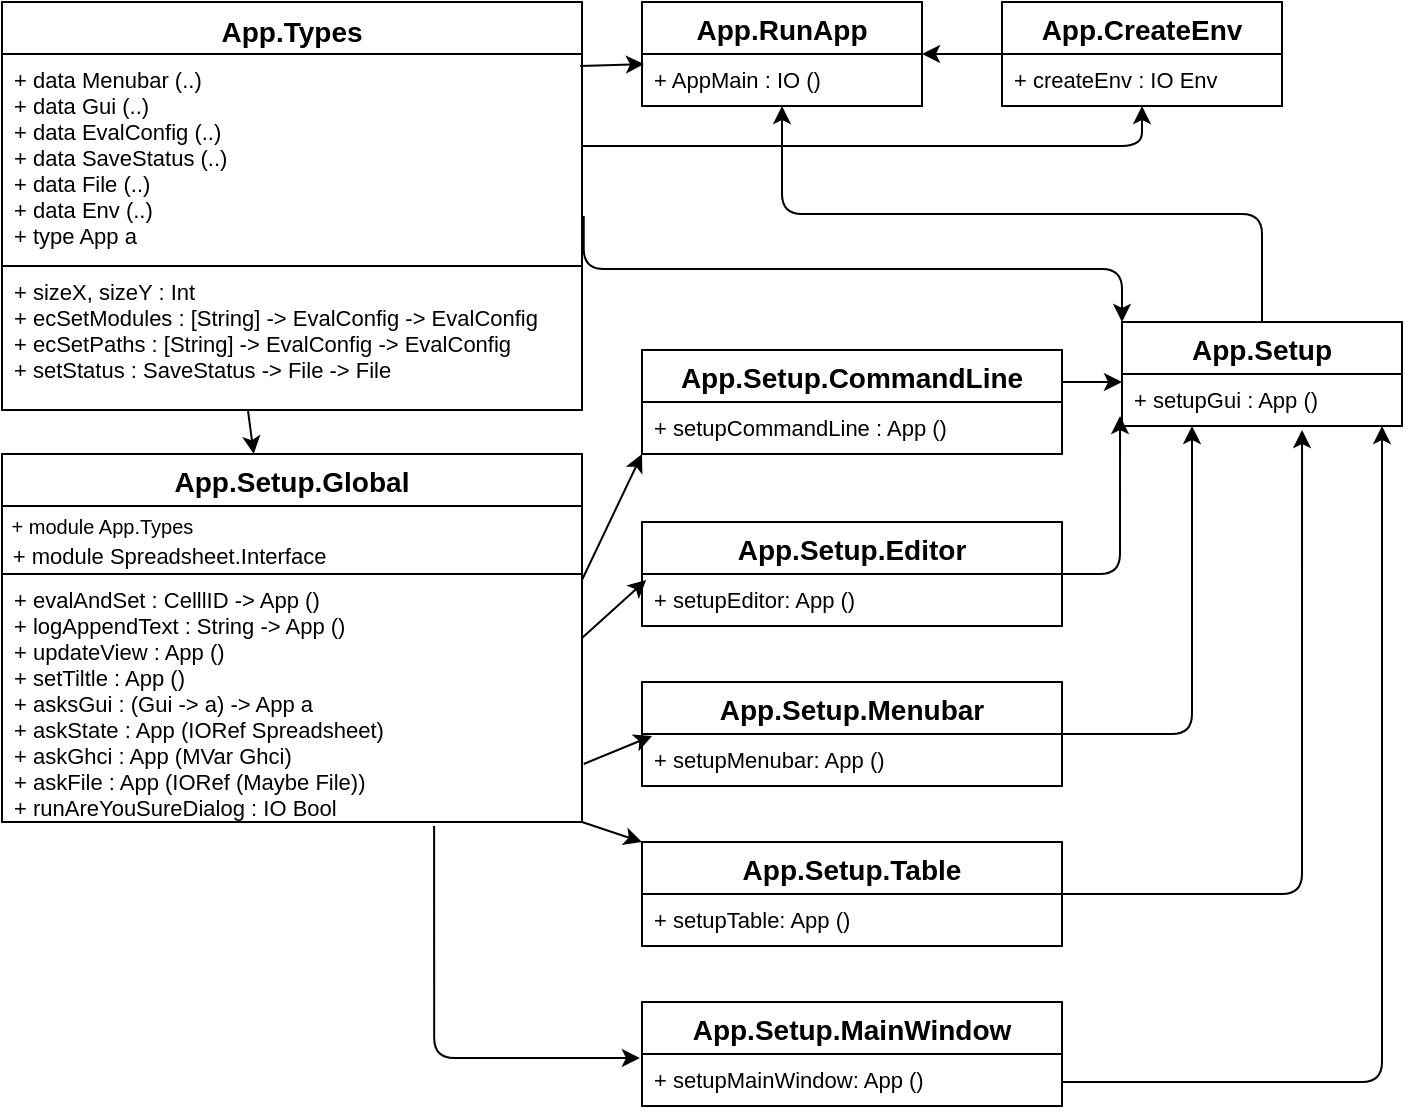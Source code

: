 <mxfile version="14.6.11" type="device"><diagram id="msV7ohr9bbLs2x8dFVa2" name="Page-1"><mxGraphModel dx="1422" dy="735" grid="1" gridSize="10" guides="1" tooltips="1" connect="1" arrows="1" fold="1" page="1" pageScale="1" pageWidth="850" pageHeight="1100" math="0" shadow="0"><root><mxCell id="0"/><mxCell id="1" parent="0"/><mxCell id="2CArws-_pxUyzzDhItjf-1" value="App.Types" style="swimlane;fontStyle=1;align=center;verticalAlign=top;childLayout=stackLayout;horizontal=1;startSize=26;horizontalStack=0;resizeParent=1;resizeParentMax=0;resizeLast=0;collapsible=1;marginBottom=0;rounded=0;fontSize=14;strokeColor=#000000;strokeWidth=1;" parent="1" vertex="1"><mxGeometry x="40" y="40" width="290" height="204" as="geometry"/></mxCell><mxCell id="2CArws-_pxUyzzDhItjf-2" value="+ data Menubar (..)&#xA;+ data Gui (..)&#xA;+ data EvalConfig (..)&#xA;+ data SaveStatus (..)&#xA;+ data File (..)&#xA;+ data Env (..)&#xA;+ type App a&#xA;&#xA;&#xA;" style="text;strokeColor=none;fillColor=none;align=left;verticalAlign=top;spacingLeft=4;spacingRight=4;overflow=hidden;rotatable=0;points=[[0,0.5],[1,0.5]];portConstraint=eastwest;fontSize=11;" parent="2CArws-_pxUyzzDhItjf-1" vertex="1"><mxGeometry y="26" width="290" height="106" as="geometry"/></mxCell><mxCell id="2CArws-_pxUyzzDhItjf-4" value="+ sizeX, sizeY : Int&#xA;+ ecSetModules : [String] -&gt; EvalConfig -&gt; EvalConfig&#xA;+ ecSetPaths : [String] -&gt; EvalConfig -&gt; EvalConfig&#xA;+ setStatus : SaveStatus -&gt; File -&gt; File&#xA;" style="text;fillColor=none;align=left;verticalAlign=top;spacingLeft=4;spacingRight=4;overflow=hidden;rotatable=0;points=[[0,0.5],[1,0.5]];portConstraint=eastwest;fontSize=11;perimeterSpacing=0;strokeColor=#000000;" parent="2CArws-_pxUyzzDhItjf-1" vertex="1"><mxGeometry y="132" width="290" height="72" as="geometry"/></mxCell><mxCell id="2CArws-_pxUyzzDhItjf-5" value="App.Setup.Global" style="swimlane;fontStyle=1;childLayout=stackLayout;horizontal=1;startSize=26;fillColor=none;horizontalStack=0;resizeParent=1;resizeParentMax=0;resizeLast=0;collapsible=1;marginBottom=0;rounded=0;fontSize=14;strokeColor=#000000;strokeWidth=1;" parent="1" vertex="1"><mxGeometry x="40" y="266" width="290" height="184" as="geometry"><mxRectangle x="40" y="260" width="170" height="26" as="alternateBounds"/></mxGeometry></mxCell><mxCell id="2CArws-_pxUyzzDhItjf-32" value="&lt;div&gt;&lt;font size=&quot;1&quot;&gt;&amp;nbsp;+ module App.Types&lt;/font&gt;&lt;/div&gt;&amp;nbsp;&lt;font style=&quot;font-size: 11px&quot;&gt;+ module Spreadsheet.Interface&lt;/font&gt; " style="rounded=0;whiteSpace=wrap;html=1;strokeColor=#000000;align=left;" parent="2CArws-_pxUyzzDhItjf-5" vertex="1"><mxGeometry y="26" width="290" height="34" as="geometry"/></mxCell><mxCell id="2CArws-_pxUyzzDhItjf-6" value="+ evalAndSet : CelllID -&gt; App ()&#xA;+ logAppendText : String -&gt; App ()&#xA;+ updateView : App ()&#xA;+ setTiltle : App ()&#xA;+ asksGui : (Gui -&gt; a) -&gt; App a&#xA;+ askState : App (IORef Spreadsheet)&#xA;+ askGhci : App (MVar Ghci)&#xA;+ askFile : App (IORef (Maybe File))&#xA; + runAreYouSureDialog : IO Bool &#xA;" style="text;strokeColor=none;fillColor=none;align=left;verticalAlign=top;spacingLeft=4;spacingRight=4;overflow=hidden;rotatable=0;points=[[0,0.5],[1,0.5]];portConstraint=eastwest;fontSize=11;" parent="2CArws-_pxUyzzDhItjf-5" vertex="1"><mxGeometry y="60" width="290" height="124" as="geometry"/></mxCell><mxCell id="2CArws-_pxUyzzDhItjf-7" value="App.CreateEnv" style="swimlane;fontStyle=1;childLayout=stackLayout;horizontal=1;startSize=26;fillColor=none;horizontalStack=0;resizeParent=1;resizeParentMax=0;resizeLast=0;collapsible=1;marginBottom=0;rounded=0;fontSize=14;strokeColor=#000000;strokeWidth=1;" parent="1" vertex="1"><mxGeometry x="540" y="40" width="140" height="52" as="geometry"/></mxCell><mxCell id="2CArws-_pxUyzzDhItjf-8" value="+ createEnv : IO Env" style="text;strokeColor=none;fillColor=none;align=left;verticalAlign=top;spacingLeft=4;spacingRight=4;overflow=hidden;rotatable=0;points=[[0,0.5],[1,0.5]];portConstraint=eastwest;fontSize=11;" parent="2CArws-_pxUyzzDhItjf-7" vertex="1"><mxGeometry y="26" width="140" height="26" as="geometry"/></mxCell><mxCell id="2CArws-_pxUyzzDhItjf-9" value="App.RunApp" style="swimlane;fontStyle=1;childLayout=stackLayout;horizontal=1;startSize=26;fillColor=none;horizontalStack=0;resizeParent=1;resizeParentMax=0;resizeLast=0;collapsible=1;marginBottom=0;rounded=0;fontSize=14;strokeColor=#000000;strokeWidth=1;" parent="1" vertex="1"><mxGeometry x="360" y="40" width="140" height="52" as="geometry"/></mxCell><mxCell id="2CArws-_pxUyzzDhItjf-10" value="+ AppMain : IO ()" style="text;strokeColor=none;fillColor=none;align=left;verticalAlign=top;spacingLeft=4;spacingRight=4;overflow=hidden;rotatable=0;points=[[0,0.5],[1,0.5]];portConstraint=eastwest;fontSize=11;" parent="2CArws-_pxUyzzDhItjf-9" vertex="1"><mxGeometry y="26" width="140" height="26" as="geometry"/></mxCell><mxCell id="2CArws-_pxUyzzDhItjf-11" value="App.Setup" style="swimlane;fontStyle=1;childLayout=stackLayout;horizontal=1;startSize=26;fillColor=none;horizontalStack=0;resizeParent=1;resizeParentMax=0;resizeLast=0;collapsible=1;marginBottom=0;rounded=0;fontSize=14;strokeColor=#000000;strokeWidth=1;" parent="1" vertex="1"><mxGeometry x="600" y="200" width="140" height="52" as="geometry"/></mxCell><mxCell id="2CArws-_pxUyzzDhItjf-12" value="+ setupGui : App ()" style="text;strokeColor=none;fillColor=none;align=left;verticalAlign=top;spacingLeft=4;spacingRight=4;overflow=hidden;rotatable=0;points=[[0,0.5],[1,0.5]];portConstraint=eastwest;fontSize=11;" parent="2CArws-_pxUyzzDhItjf-11" vertex="1"><mxGeometry y="26" width="140" height="26" as="geometry"/></mxCell><mxCell id="2CArws-_pxUyzzDhItjf-13" value="App.Setup.CommandLine" style="swimlane;fontStyle=1;childLayout=stackLayout;horizontal=1;startSize=26;fillColor=none;horizontalStack=0;resizeParent=1;resizeParentMax=0;resizeLast=0;collapsible=1;marginBottom=0;rounded=0;fontSize=14;strokeColor=#000000;strokeWidth=1;" parent="1" vertex="1"><mxGeometry x="360" y="214" width="210" height="52" as="geometry"/></mxCell><mxCell id="2CArws-_pxUyzzDhItjf-14" value="+ setupCommandLine : App ()" style="text;strokeColor=none;fillColor=none;align=left;verticalAlign=top;spacingLeft=4;spacingRight=4;overflow=hidden;rotatable=0;points=[[0,0.5],[1,0.5]];portConstraint=eastwest;fontSize=11;" parent="2CArws-_pxUyzzDhItjf-13" vertex="1"><mxGeometry y="26" width="210" height="26" as="geometry"/></mxCell><mxCell id="2CArws-_pxUyzzDhItjf-15" value="App.Setup.Editor" style="swimlane;fontStyle=1;childLayout=stackLayout;horizontal=1;startSize=26;fillColor=none;horizontalStack=0;resizeParent=1;resizeParentMax=0;resizeLast=0;collapsible=1;marginBottom=0;rounded=0;fontSize=14;strokeColor=#000000;strokeWidth=1;" parent="1" vertex="1"><mxGeometry x="360" y="300" width="210" height="52" as="geometry"/></mxCell><mxCell id="2CArws-_pxUyzzDhItjf-16" value="+ setupEditor: App ()" style="text;strokeColor=none;fillColor=none;align=left;verticalAlign=top;spacingLeft=4;spacingRight=4;overflow=hidden;rotatable=0;points=[[0,0.5],[1,0.5]];portConstraint=eastwest;fontSize=11;" parent="2CArws-_pxUyzzDhItjf-15" vertex="1"><mxGeometry y="26" width="210" height="26" as="geometry"/></mxCell><mxCell id="2CArws-_pxUyzzDhItjf-17" value="App.Setup.Menubar" style="swimlane;fontStyle=1;childLayout=stackLayout;horizontal=1;startSize=26;fillColor=none;horizontalStack=0;resizeParent=1;resizeParentMax=0;resizeLast=0;collapsible=1;marginBottom=0;rounded=0;fontSize=14;strokeColor=#000000;strokeWidth=1;" parent="1" vertex="1"><mxGeometry x="360" y="380" width="210" height="52" as="geometry"/></mxCell><mxCell id="2CArws-_pxUyzzDhItjf-18" value="+ setupMenubar: App ()" style="text;strokeColor=none;fillColor=none;align=left;verticalAlign=top;spacingLeft=4;spacingRight=4;overflow=hidden;rotatable=0;points=[[0,0.5],[1,0.5]];portConstraint=eastwest;fontSize=11;" parent="2CArws-_pxUyzzDhItjf-17" vertex="1"><mxGeometry y="26" width="210" height="26" as="geometry"/></mxCell><mxCell id="2CArws-_pxUyzzDhItjf-19" value="App.Setup.Table" style="swimlane;fontStyle=1;childLayout=stackLayout;horizontal=1;startSize=26;fillColor=none;horizontalStack=0;resizeParent=1;resizeParentMax=0;resizeLast=0;collapsible=1;marginBottom=0;rounded=0;fontSize=14;strokeColor=#000000;strokeWidth=1;" parent="1" vertex="1"><mxGeometry x="360" y="460" width="210" height="52" as="geometry"/></mxCell><mxCell id="2CArws-_pxUyzzDhItjf-20" value="+ setupTable: App ()" style="text;strokeColor=none;fillColor=none;align=left;verticalAlign=top;spacingLeft=4;spacingRight=4;overflow=hidden;rotatable=0;points=[[0,0.5],[1,0.5]];portConstraint=eastwest;fontSize=11;" parent="2CArws-_pxUyzzDhItjf-19" vertex="1"><mxGeometry y="26" width="210" height="26" as="geometry"/></mxCell><mxCell id="2CArws-_pxUyzzDhItjf-21" value="" style="endArrow=classic;html=1;exitX=1;exitY=1;exitDx=0;exitDy=0;entryX=0;entryY=0;entryDx=0;entryDy=0;" parent="1" source="2CArws-_pxUyzzDhItjf-5" target="2CArws-_pxUyzzDhItjf-19" edge="1"><mxGeometry width="50" height="50" relative="1" as="geometry"><mxPoint x="400" y="420" as="sourcePoint"/><mxPoint x="450" y="370" as="targetPoint"/></mxGeometry></mxCell><mxCell id="2CArws-_pxUyzzDhItjf-22" value="" style="endArrow=classic;html=1;entryX=0.024;entryY=0.038;entryDx=0;entryDy=0;entryPerimeter=0;exitX=1.003;exitY=0.766;exitDx=0;exitDy=0;exitPerimeter=0;" parent="1" source="2CArws-_pxUyzzDhItjf-6" target="2CArws-_pxUyzzDhItjf-18" edge="1"><mxGeometry width="50" height="50" relative="1" as="geometry"><mxPoint x="400" y="420" as="sourcePoint"/><mxPoint x="450" y="370" as="targetPoint"/></mxGeometry></mxCell><mxCell id="2CArws-_pxUyzzDhItjf-23" value="" style="endArrow=classic;html=1;entryX=0.01;entryY=0.115;entryDx=0;entryDy=0;entryPerimeter=0;exitX=1;exitY=0.5;exitDx=0;exitDy=0;" parent="1" source="2CArws-_pxUyzzDhItjf-5" target="2CArws-_pxUyzzDhItjf-16" edge="1"><mxGeometry width="50" height="50" relative="1" as="geometry"><mxPoint x="400" y="420" as="sourcePoint"/><mxPoint x="450" y="370" as="targetPoint"/></mxGeometry></mxCell><mxCell id="2CArws-_pxUyzzDhItjf-24" value="" style="endArrow=classic;html=1;entryX=0;entryY=1;entryDx=0;entryDy=0;exitX=1;exitY=0.024;exitDx=0;exitDy=0;exitPerimeter=0;" parent="1" source="2CArws-_pxUyzzDhItjf-6" target="2CArws-_pxUyzzDhItjf-13" edge="1"><mxGeometry width="50" height="50" relative="1" as="geometry"><mxPoint x="400" y="420" as="sourcePoint"/><mxPoint x="450" y="370" as="targetPoint"/></mxGeometry></mxCell><mxCell id="2CArws-_pxUyzzDhItjf-25" value="" style="endArrow=classic;html=1;entryX=0;entryY=0.154;entryDx=0;entryDy=0;entryPerimeter=0;" parent="1" target="2CArws-_pxUyzzDhItjf-12" edge="1"><mxGeometry width="50" height="50" relative="1" as="geometry"><mxPoint x="570" y="230" as="sourcePoint"/><mxPoint x="450" y="370" as="targetPoint"/></mxGeometry></mxCell><mxCell id="2CArws-_pxUyzzDhItjf-26" value="" style="edgeStyle=segmentEdgeStyle;endArrow=classic;html=1;exitX=0.99;exitY=0;exitDx=0;exitDy=0;exitPerimeter=0;entryX=-0.007;entryY=0.808;entryDx=0;entryDy=0;entryPerimeter=0;" parent="1" source="2CArws-_pxUyzzDhItjf-16" target="2CArws-_pxUyzzDhItjf-12" edge="1"><mxGeometry width="50" height="50" relative="1" as="geometry"><mxPoint x="600" y="302" as="sourcePoint"/><mxPoint x="650" y="252" as="targetPoint"/></mxGeometry></mxCell><mxCell id="2CArws-_pxUyzzDhItjf-27" value="" style="edgeStyle=segmentEdgeStyle;endArrow=classic;html=1;entryX=0.25;entryY=1;entryDx=0;entryDy=0;entryPerimeter=0;exitX=1;exitY=0.5;exitDx=0;exitDy=0;" parent="1" source="2CArws-_pxUyzzDhItjf-17" target="2CArws-_pxUyzzDhItjf-12" edge="1"><mxGeometry width="50" height="50" relative="1" as="geometry"><mxPoint x="400" y="420" as="sourcePoint"/><mxPoint x="450" y="370" as="targetPoint"/></mxGeometry></mxCell><mxCell id="2CArws-_pxUyzzDhItjf-28" value="" style="edgeStyle=segmentEdgeStyle;endArrow=classic;html=1;exitX=1;exitY=0.5;exitDx=0;exitDy=0;entryX=0.643;entryY=1.077;entryDx=0;entryDy=0;entryPerimeter=0;" parent="1" source="2CArws-_pxUyzzDhItjf-19" target="2CArws-_pxUyzzDhItjf-12" edge="1"><mxGeometry width="50" height="50" relative="1" as="geometry"><mxPoint x="590" y="460" as="sourcePoint"/><mxPoint x="640" y="410" as="targetPoint"/></mxGeometry></mxCell><mxCell id="2CArws-_pxUyzzDhItjf-29" value="" style="endArrow=classic;html=1;entryX=1;entryY=0.5;entryDx=0;entryDy=0;exitX=0.071;exitY=0;exitDx=0;exitDy=0;exitPerimeter=0;" parent="1" source="2CArws-_pxUyzzDhItjf-8" target="2CArws-_pxUyzzDhItjf-9" edge="1"><mxGeometry width="50" height="50" relative="1" as="geometry"><mxPoint x="400" y="420" as="sourcePoint"/><mxPoint x="450" y="370" as="targetPoint"/></mxGeometry></mxCell><mxCell id="2CArws-_pxUyzzDhItjf-30" value="" style="edgeStyle=elbowEdgeStyle;elbow=vertical;endArrow=classic;html=1;entryX=0.5;entryY=1;entryDx=0;entryDy=0;exitX=0.5;exitY=0;exitDx=0;exitDy=0;" parent="1" source="2CArws-_pxUyzzDhItjf-11" target="2CArws-_pxUyzzDhItjf-9" edge="1"><mxGeometry width="50" height="50" relative="1" as="geometry"><mxPoint x="510" y="190" as="sourcePoint"/><mxPoint x="560" y="140" as="targetPoint"/></mxGeometry></mxCell><mxCell id="2CArws-_pxUyzzDhItjf-33" value="" style="endArrow=classic;html=1;exitX=0.424;exitY=1;exitDx=0;exitDy=0;exitPerimeter=0;entryX=0.434;entryY=0;entryDx=0;entryDy=0;entryPerimeter=0;" parent="1" source="2CArws-_pxUyzzDhItjf-4" target="2CArws-_pxUyzzDhItjf-5" edge="1"><mxGeometry width="50" height="50" relative="1" as="geometry"><mxPoint x="400" y="420" as="sourcePoint"/><mxPoint x="450" y="370" as="targetPoint"/></mxGeometry></mxCell><mxCell id="2CArws-_pxUyzzDhItjf-34" value="" style="endArrow=classic;html=1;entryX=0.007;entryY=0.192;entryDx=0;entryDy=0;entryPerimeter=0;exitX=0.997;exitY=0.75;exitDx=0;exitDy=0;exitPerimeter=0;" parent="1" target="2CArws-_pxUyzzDhItjf-10" edge="1"><mxGeometry width="50" height="50" relative="1" as="geometry"><mxPoint x="329.13" y="72" as="sourcePoint"/><mxPoint x="450" y="370" as="targetPoint"/></mxGeometry></mxCell><mxCell id="2CArws-_pxUyzzDhItjf-35" value="" style="edgeStyle=elbowEdgeStyle;elbow=vertical;endArrow=classic;html=1;entryX=0;entryY=0;entryDx=0;entryDy=0;exitX=1.003;exitY=0.764;exitDx=0;exitDy=0;exitPerimeter=0;" parent="1" source="2CArws-_pxUyzzDhItjf-2" target="2CArws-_pxUyzzDhItjf-11" edge="1"><mxGeometry width="50" height="50" relative="1" as="geometry"><mxPoint x="400" y="420" as="sourcePoint"/><mxPoint x="450" y="370" as="targetPoint"/></mxGeometry></mxCell><mxCell id="2CArws-_pxUyzzDhItjf-36" value="" style="edgeStyle=segmentEdgeStyle;endArrow=classic;html=1;exitX=1;exitY=0.434;exitDx=0;exitDy=0;exitPerimeter=0;" parent="1" source="2CArws-_pxUyzzDhItjf-2" target="2CArws-_pxUyzzDhItjf-8" edge="1"><mxGeometry width="50" height="50" relative="1" as="geometry"><mxPoint x="340" y="120" as="sourcePoint"/><mxPoint x="450" y="370" as="targetPoint"/></mxGeometry></mxCell><mxCell id="yiHy3hgL8ECbRURJ1KHl-1" value="App.Setup.MainWindow" style="swimlane;fontStyle=1;childLayout=stackLayout;horizontal=1;startSize=26;fillColor=none;horizontalStack=0;resizeParent=1;resizeParentMax=0;resizeLast=0;collapsible=1;marginBottom=0;rounded=0;fontSize=14;strokeColor=#000000;strokeWidth=1;" vertex="1" parent="1"><mxGeometry x="360" y="540" width="210" height="52" as="geometry"/></mxCell><mxCell id="yiHy3hgL8ECbRURJ1KHl-2" value="+ setupMainWindow: App ()" style="text;strokeColor=none;fillColor=none;align=left;verticalAlign=top;spacingLeft=4;spacingRight=4;overflow=hidden;rotatable=0;points=[[0,0.5],[1,0.5]];portConstraint=eastwest;fontSize=11;" vertex="1" parent="yiHy3hgL8ECbRURJ1KHl-1"><mxGeometry y="26" width="210" height="26" as="geometry"/></mxCell><mxCell id="yiHy3hgL8ECbRURJ1KHl-3" value="" style="edgeStyle=segmentEdgeStyle;endArrow=classic;html=1;entryX=-0.005;entryY=0.077;entryDx=0;entryDy=0;entryPerimeter=0;exitX=0.745;exitY=1.016;exitDx=0;exitDy=0;exitPerimeter=0;" edge="1" parent="1" source="2CArws-_pxUyzzDhItjf-6" target="yiHy3hgL8ECbRURJ1KHl-2"><mxGeometry width="50" height="50" relative="1" as="geometry"><mxPoint x="210" y="550" as="sourcePoint"/><mxPoint x="260" y="500" as="targetPoint"/><Array as="points"><mxPoint x="256" y="568"/></Array></mxGeometry></mxCell><mxCell id="yiHy3hgL8ECbRURJ1KHl-4" value="" style="edgeStyle=segmentEdgeStyle;endArrow=classic;html=1;" edge="1" parent="1" source="yiHy3hgL8ECbRURJ1KHl-2" target="2CArws-_pxUyzzDhItjf-12"><mxGeometry width="50" height="50" relative="1" as="geometry"><mxPoint x="680" y="630" as="sourcePoint"/><mxPoint x="730" y="580" as="targetPoint"/><Array as="points"><mxPoint x="730" y="580"/></Array></mxGeometry></mxCell></root></mxGraphModel></diagram></mxfile>